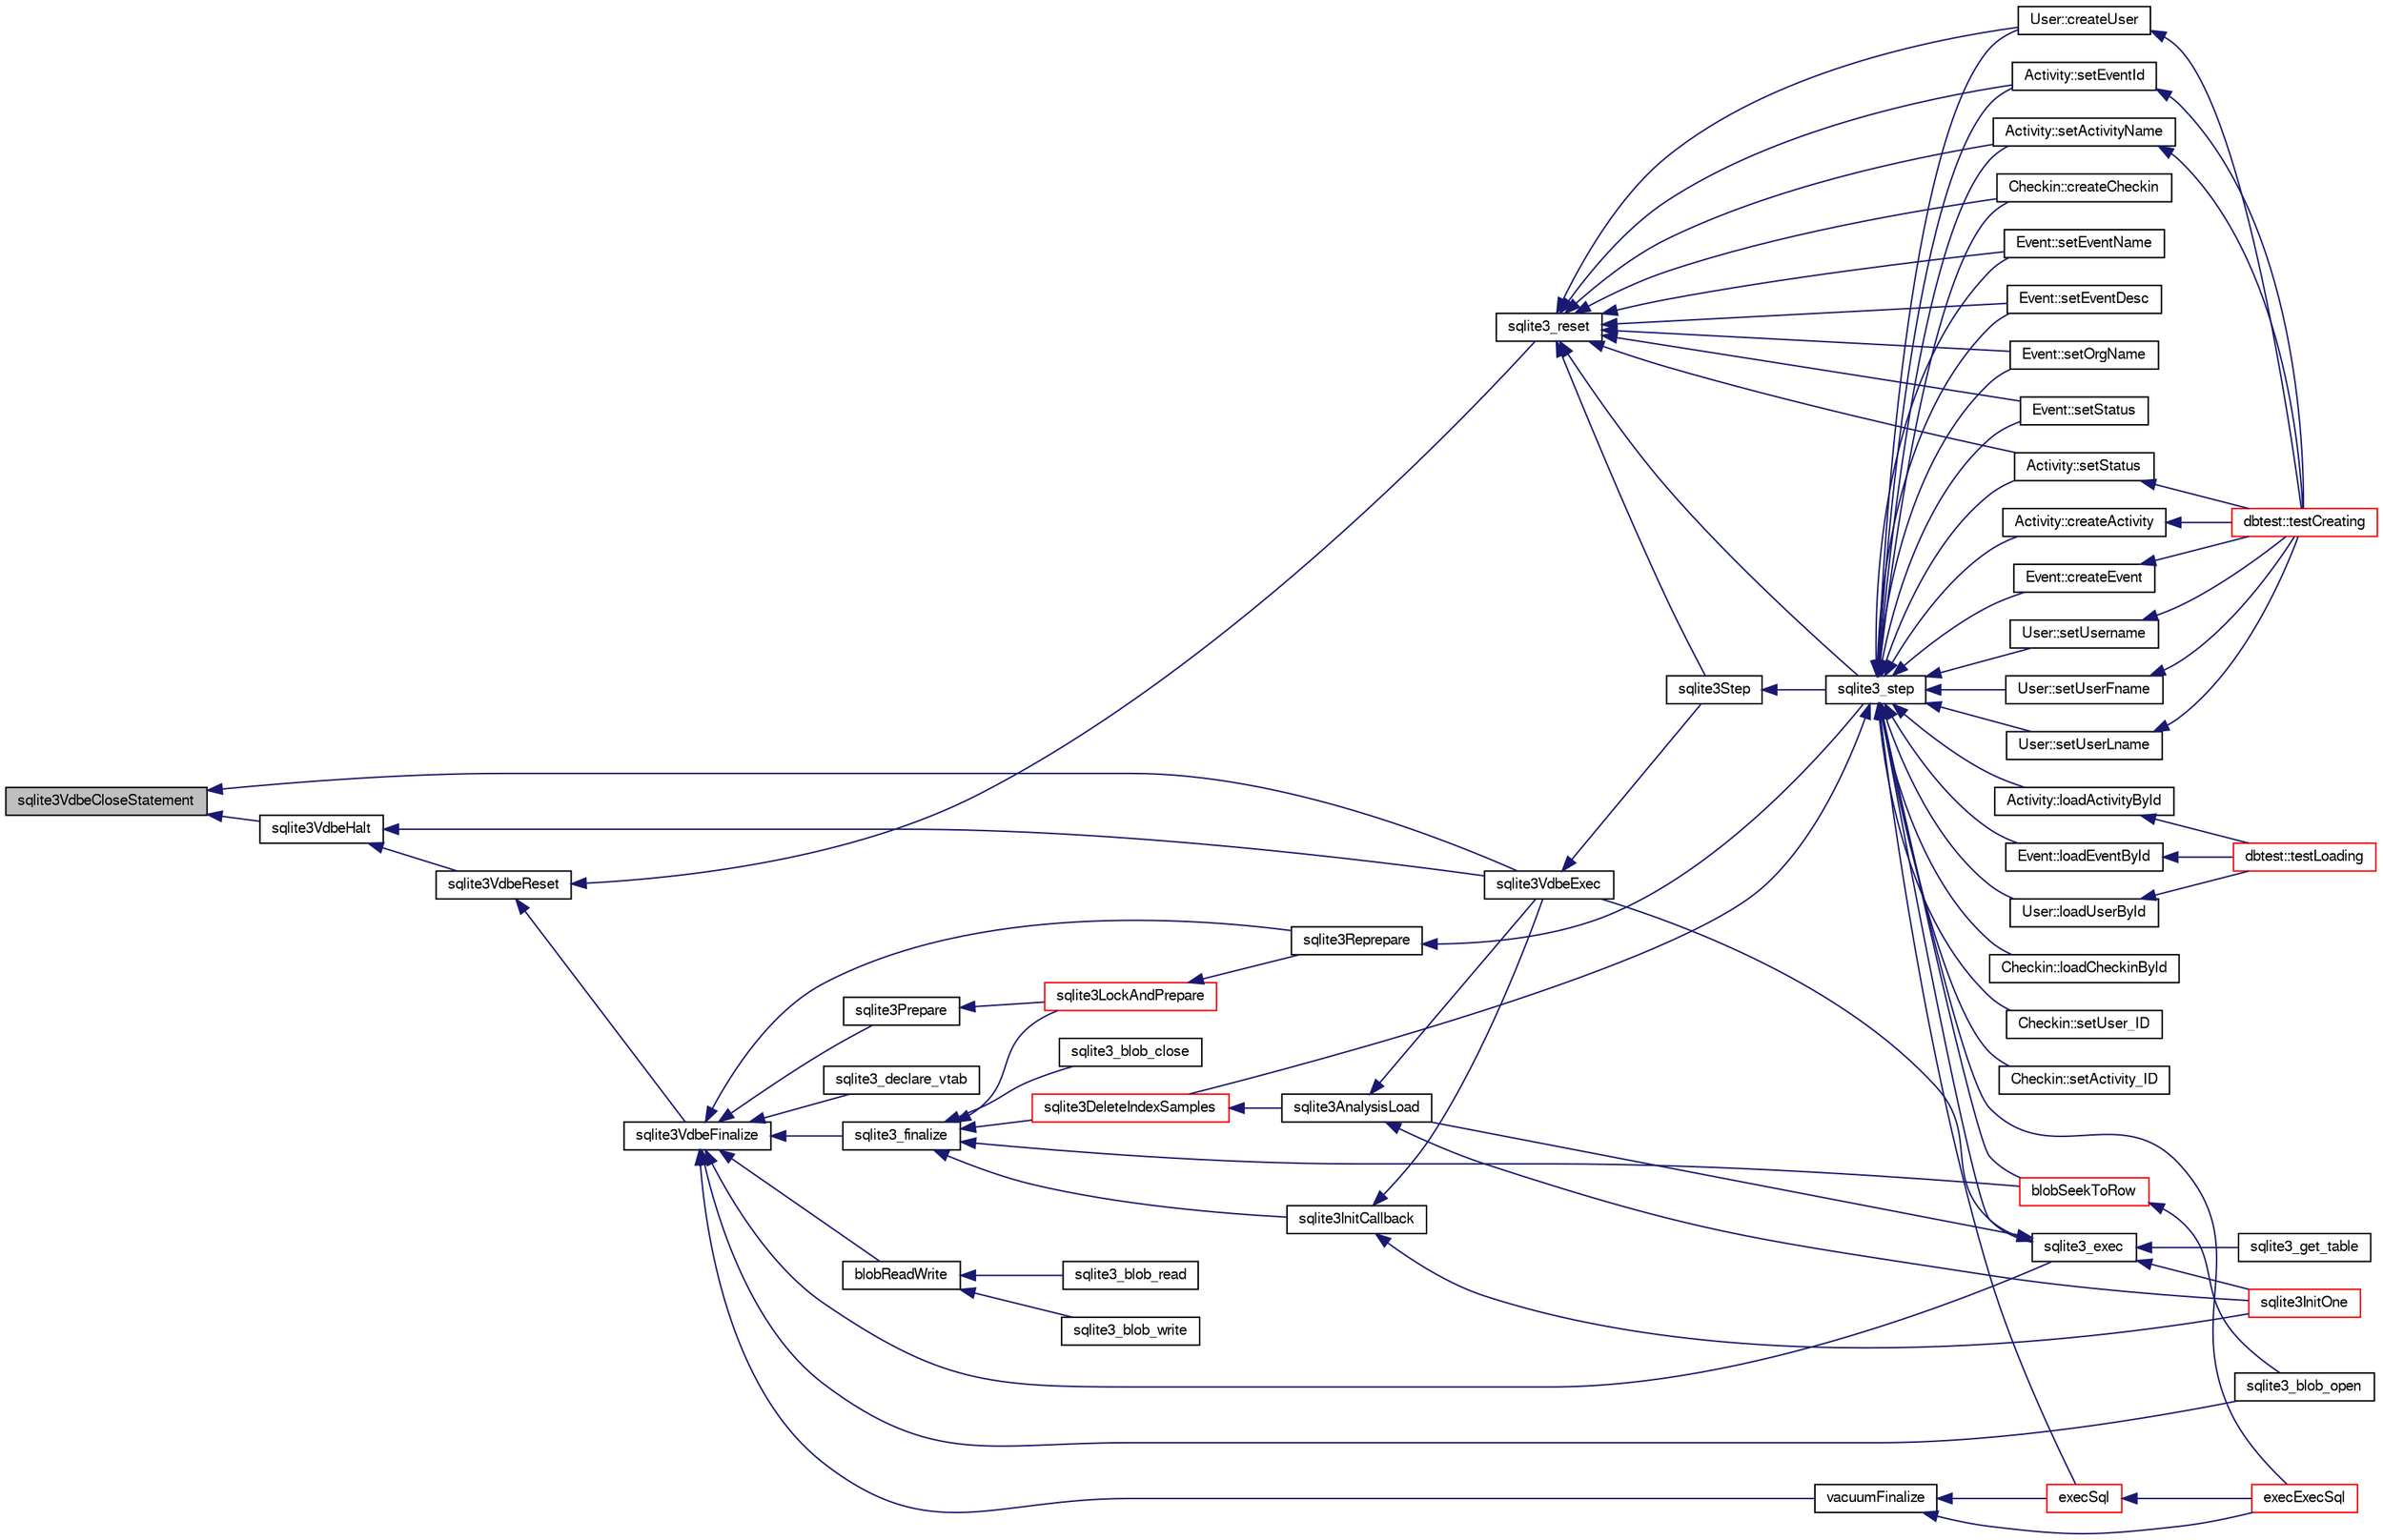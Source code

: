 digraph "sqlite3VdbeCloseStatement"
{
  edge [fontname="FreeSans",fontsize="10",labelfontname="FreeSans",labelfontsize="10"];
  node [fontname="FreeSans",fontsize="10",shape=record];
  rankdir="LR";
  Node747556 [label="sqlite3VdbeCloseStatement",height=0.2,width=0.4,color="black", fillcolor="grey75", style="filled", fontcolor="black"];
  Node747556 -> Node747557 [dir="back",color="midnightblue",fontsize="10",style="solid",fontname="FreeSans"];
  Node747557 [label="sqlite3VdbeHalt",height=0.2,width=0.4,color="black", fillcolor="white", style="filled",URL="$sqlite3_8c.html#a8d1d99703d999190fbc35ecc981cb709"];
  Node747557 -> Node747558 [dir="back",color="midnightblue",fontsize="10",style="solid",fontname="FreeSans"];
  Node747558 [label="sqlite3VdbeReset",height=0.2,width=0.4,color="black", fillcolor="white", style="filled",URL="$sqlite3_8c.html#a315a913742f7267f90d46d41446353b1"];
  Node747558 -> Node747559 [dir="back",color="midnightblue",fontsize="10",style="solid",fontname="FreeSans"];
  Node747559 [label="sqlite3VdbeFinalize",height=0.2,width=0.4,color="black", fillcolor="white", style="filled",URL="$sqlite3_8c.html#af81e0c8d03b71610d3a826469f67bbd4"];
  Node747559 -> Node747560 [dir="back",color="midnightblue",fontsize="10",style="solid",fontname="FreeSans"];
  Node747560 [label="sqlite3_finalize",height=0.2,width=0.4,color="black", fillcolor="white", style="filled",URL="$sqlite3_8h.html#a801195c0f771d40bb4be1e40f3b88945"];
  Node747560 -> Node747561 [dir="back",color="midnightblue",fontsize="10",style="solid",fontname="FreeSans"];
  Node747561 [label="blobSeekToRow",height=0.2,width=0.4,color="red", fillcolor="white", style="filled",URL="$sqlite3_8c.html#afff57e13332b98c8a44a7cebe38962ab"];
  Node747561 -> Node747562 [dir="back",color="midnightblue",fontsize="10",style="solid",fontname="FreeSans"];
  Node747562 [label="sqlite3_blob_open",height=0.2,width=0.4,color="black", fillcolor="white", style="filled",URL="$sqlite3_8h.html#adb8ad839a5bdd62a43785132bc7dd518"];
  Node747560 -> Node747564 [dir="back",color="midnightblue",fontsize="10",style="solid",fontname="FreeSans"];
  Node747564 [label="sqlite3_blob_close",height=0.2,width=0.4,color="black", fillcolor="white", style="filled",URL="$sqlite3_8h.html#a8885ae884821e14e1e4501183c5833d6"];
  Node747560 -> Node747565 [dir="back",color="midnightblue",fontsize="10",style="solid",fontname="FreeSans"];
  Node747565 [label="sqlite3DeleteIndexSamples",height=0.2,width=0.4,color="red", fillcolor="white", style="filled",URL="$sqlite3_8c.html#aaeda0302fbf61397ec009f65bed047ef"];
  Node747565 -> Node747566 [dir="back",color="midnightblue",fontsize="10",style="solid",fontname="FreeSans"];
  Node747566 [label="sqlite3AnalysisLoad",height=0.2,width=0.4,color="black", fillcolor="white", style="filled",URL="$sqlite3_8c.html#a48a2301c27e1d3d68708b9b8761b5a01"];
  Node747566 -> Node747567 [dir="back",color="midnightblue",fontsize="10",style="solid",fontname="FreeSans"];
  Node747567 [label="sqlite3VdbeExec",height=0.2,width=0.4,color="black", fillcolor="white", style="filled",URL="$sqlite3_8c.html#a8ce40a614bdc56719c4d642b1e4dfb21"];
  Node747567 -> Node747568 [dir="back",color="midnightblue",fontsize="10",style="solid",fontname="FreeSans"];
  Node747568 [label="sqlite3Step",height=0.2,width=0.4,color="black", fillcolor="white", style="filled",URL="$sqlite3_8c.html#a3f2872e873e2758a4beedad1d5113554"];
  Node747568 -> Node747569 [dir="back",color="midnightblue",fontsize="10",style="solid",fontname="FreeSans"];
  Node747569 [label="sqlite3_step",height=0.2,width=0.4,color="black", fillcolor="white", style="filled",URL="$sqlite3_8h.html#ac1e491ce36b7471eb28387f7d3c74334"];
  Node747569 -> Node747570 [dir="back",color="midnightblue",fontsize="10",style="solid",fontname="FreeSans"];
  Node747570 [label="Activity::createActivity",height=0.2,width=0.4,color="black", fillcolor="white", style="filled",URL="$classActivity.html#a813cc5e52c14ab49b39014c134e3425b"];
  Node747570 -> Node747571 [dir="back",color="midnightblue",fontsize="10",style="solid",fontname="FreeSans"];
  Node747571 [label="dbtest::testCreating",height=0.2,width=0.4,color="red", fillcolor="white", style="filled",URL="$classdbtest.html#a8193e88a7df657069c8a6bd09c8243b7"];
  Node747569 -> Node747573 [dir="back",color="midnightblue",fontsize="10",style="solid",fontname="FreeSans"];
  Node747573 [label="Activity::loadActivityById",height=0.2,width=0.4,color="black", fillcolor="white", style="filled",URL="$classActivity.html#abe4ffb4f08a47212ebf9013259d9e7fd"];
  Node747573 -> Node747574 [dir="back",color="midnightblue",fontsize="10",style="solid",fontname="FreeSans"];
  Node747574 [label="dbtest::testLoading",height=0.2,width=0.4,color="red", fillcolor="white", style="filled",URL="$classdbtest.html#a6f98d82a2c8e2b9040848763504ddae1"];
  Node747569 -> Node747575 [dir="back",color="midnightblue",fontsize="10",style="solid",fontname="FreeSans"];
  Node747575 [label="Activity::setEventId",height=0.2,width=0.4,color="black", fillcolor="white", style="filled",URL="$classActivity.html#adb1d0fd0d08f473e068f0a4086bfa9ca"];
  Node747575 -> Node747571 [dir="back",color="midnightblue",fontsize="10",style="solid",fontname="FreeSans"];
  Node747569 -> Node747576 [dir="back",color="midnightblue",fontsize="10",style="solid",fontname="FreeSans"];
  Node747576 [label="Activity::setActivityName",height=0.2,width=0.4,color="black", fillcolor="white", style="filled",URL="$classActivity.html#a62dc3737b33915a36086f9dd26d16a81"];
  Node747576 -> Node747571 [dir="back",color="midnightblue",fontsize="10",style="solid",fontname="FreeSans"];
  Node747569 -> Node747577 [dir="back",color="midnightblue",fontsize="10",style="solid",fontname="FreeSans"];
  Node747577 [label="Activity::setStatus",height=0.2,width=0.4,color="black", fillcolor="white", style="filled",URL="$classActivity.html#af618135a7738f4d2a7ee147a8ef912ea"];
  Node747577 -> Node747571 [dir="back",color="midnightblue",fontsize="10",style="solid",fontname="FreeSans"];
  Node747569 -> Node747578 [dir="back",color="midnightblue",fontsize="10",style="solid",fontname="FreeSans"];
  Node747578 [label="Checkin::createCheckin",height=0.2,width=0.4,color="black", fillcolor="white", style="filled",URL="$classCheckin.html#a4e40acdf7fff0e607f6de4f24f3a163c"];
  Node747569 -> Node747579 [dir="back",color="midnightblue",fontsize="10",style="solid",fontname="FreeSans"];
  Node747579 [label="Checkin::loadCheckinById",height=0.2,width=0.4,color="black", fillcolor="white", style="filled",URL="$classCheckin.html#a3461f70ea6c68475225f2a07f78a21e0"];
  Node747569 -> Node747580 [dir="back",color="midnightblue",fontsize="10",style="solid",fontname="FreeSans"];
  Node747580 [label="Checkin::setUser_ID",height=0.2,width=0.4,color="black", fillcolor="white", style="filled",URL="$classCheckin.html#a76ab640f4f912876dbebf183db5359c6"];
  Node747569 -> Node747581 [dir="back",color="midnightblue",fontsize="10",style="solid",fontname="FreeSans"];
  Node747581 [label="Checkin::setActivity_ID",height=0.2,width=0.4,color="black", fillcolor="white", style="filled",URL="$classCheckin.html#ab2ff3ec2604ec73a42af25874a00b232"];
  Node747569 -> Node747582 [dir="back",color="midnightblue",fontsize="10",style="solid",fontname="FreeSans"];
  Node747582 [label="Event::createEvent",height=0.2,width=0.4,color="black", fillcolor="white", style="filled",URL="$classEvent.html#a77adb9f4a46ffb32c2d931f0691f5903"];
  Node747582 -> Node747571 [dir="back",color="midnightblue",fontsize="10",style="solid",fontname="FreeSans"];
  Node747569 -> Node747583 [dir="back",color="midnightblue",fontsize="10",style="solid",fontname="FreeSans"];
  Node747583 [label="Event::loadEventById",height=0.2,width=0.4,color="black", fillcolor="white", style="filled",URL="$classEvent.html#afa66cea33f722dbeecb69cc98fdea055"];
  Node747583 -> Node747574 [dir="back",color="midnightblue",fontsize="10",style="solid",fontname="FreeSans"];
  Node747569 -> Node747584 [dir="back",color="midnightblue",fontsize="10",style="solid",fontname="FreeSans"];
  Node747584 [label="Event::setEventName",height=0.2,width=0.4,color="black", fillcolor="white", style="filled",URL="$classEvent.html#a10596b6ca077df05184e30d62b08729d"];
  Node747569 -> Node747585 [dir="back",color="midnightblue",fontsize="10",style="solid",fontname="FreeSans"];
  Node747585 [label="Event::setEventDesc",height=0.2,width=0.4,color="black", fillcolor="white", style="filled",URL="$classEvent.html#ae36b8377dcae792f1c5c4726024c981b"];
  Node747569 -> Node747586 [dir="back",color="midnightblue",fontsize="10",style="solid",fontname="FreeSans"];
  Node747586 [label="Event::setOrgName",height=0.2,width=0.4,color="black", fillcolor="white", style="filled",URL="$classEvent.html#a19aac0f776bd764563a54977656cf680"];
  Node747569 -> Node747587 [dir="back",color="midnightblue",fontsize="10",style="solid",fontname="FreeSans"];
  Node747587 [label="Event::setStatus",height=0.2,width=0.4,color="black", fillcolor="white", style="filled",URL="$classEvent.html#ab0a6b9285af0f4172eb841e2b80f8972"];
  Node747569 -> Node747561 [dir="back",color="midnightblue",fontsize="10",style="solid",fontname="FreeSans"];
  Node747569 -> Node747565 [dir="back",color="midnightblue",fontsize="10",style="solid",fontname="FreeSans"];
  Node747569 -> Node747588 [dir="back",color="midnightblue",fontsize="10",style="solid",fontname="FreeSans"];
  Node747588 [label="sqlite3_exec",height=0.2,width=0.4,color="black", fillcolor="white", style="filled",URL="$sqlite3_8h.html#a97487ec8150e0bcc8fa392ab8f0e24db"];
  Node747588 -> Node747567 [dir="back",color="midnightblue",fontsize="10",style="solid",fontname="FreeSans"];
  Node747588 -> Node747566 [dir="back",color="midnightblue",fontsize="10",style="solid",fontname="FreeSans"];
  Node747588 -> Node747589 [dir="back",color="midnightblue",fontsize="10",style="solid",fontname="FreeSans"];
  Node747589 [label="sqlite3InitOne",height=0.2,width=0.4,color="red", fillcolor="white", style="filled",URL="$sqlite3_8c.html#ac4318b25df65269906b0379251fe9b85"];
  Node747588 -> Node747690 [dir="back",color="midnightblue",fontsize="10",style="solid",fontname="FreeSans"];
  Node747690 [label="sqlite3_get_table",height=0.2,width=0.4,color="black", fillcolor="white", style="filled",URL="$sqlite3_8h.html#a5effeac4e12df57beaa35c5be1f61579"];
  Node747569 -> Node747691 [dir="back",color="midnightblue",fontsize="10",style="solid",fontname="FreeSans"];
  Node747691 [label="execSql",height=0.2,width=0.4,color="red", fillcolor="white", style="filled",URL="$sqlite3_8c.html#a7d16651b98a110662f4c265eff0246cb"];
  Node747691 -> Node747692 [dir="back",color="midnightblue",fontsize="10",style="solid",fontname="FreeSans"];
  Node747692 [label="execExecSql",height=0.2,width=0.4,color="red", fillcolor="white", style="filled",URL="$sqlite3_8c.html#ac1be09a6c047f21133d16378d301e0d4"];
  Node747569 -> Node747692 [dir="back",color="midnightblue",fontsize="10",style="solid",fontname="FreeSans"];
  Node747569 -> Node747694 [dir="back",color="midnightblue",fontsize="10",style="solid",fontname="FreeSans"];
  Node747694 [label="User::createUser",height=0.2,width=0.4,color="black", fillcolor="white", style="filled",URL="$classUser.html#a22ed673939e8cc0a136130b809bba513"];
  Node747694 -> Node747571 [dir="back",color="midnightblue",fontsize="10",style="solid",fontname="FreeSans"];
  Node747569 -> Node747695 [dir="back",color="midnightblue",fontsize="10",style="solid",fontname="FreeSans"];
  Node747695 [label="User::loadUserById",height=0.2,width=0.4,color="black", fillcolor="white", style="filled",URL="$classUser.html#a863377665b7fb83c5547dcf9727f5092"];
  Node747695 -> Node747574 [dir="back",color="midnightblue",fontsize="10",style="solid",fontname="FreeSans"];
  Node747569 -> Node747696 [dir="back",color="midnightblue",fontsize="10",style="solid",fontname="FreeSans"];
  Node747696 [label="User::setUsername",height=0.2,width=0.4,color="black", fillcolor="white", style="filled",URL="$classUser.html#aa0497022a136cb78de785b0a39ae60b1"];
  Node747696 -> Node747571 [dir="back",color="midnightblue",fontsize="10",style="solid",fontname="FreeSans"];
  Node747569 -> Node747697 [dir="back",color="midnightblue",fontsize="10",style="solid",fontname="FreeSans"];
  Node747697 [label="User::setUserFname",height=0.2,width=0.4,color="black", fillcolor="white", style="filled",URL="$classUser.html#a72657eb55cd0ca437b4841a43f19912f"];
  Node747697 -> Node747571 [dir="back",color="midnightblue",fontsize="10",style="solid",fontname="FreeSans"];
  Node747569 -> Node747698 [dir="back",color="midnightblue",fontsize="10",style="solid",fontname="FreeSans"];
  Node747698 [label="User::setUserLname",height=0.2,width=0.4,color="black", fillcolor="white", style="filled",URL="$classUser.html#aa25973387e5afe1aa6f60dd6545e33b5"];
  Node747698 -> Node747571 [dir="back",color="midnightblue",fontsize="10",style="solid",fontname="FreeSans"];
  Node747566 -> Node747589 [dir="back",color="midnightblue",fontsize="10",style="solid",fontname="FreeSans"];
  Node747560 -> Node747755 [dir="back",color="midnightblue",fontsize="10",style="solid",fontname="FreeSans"];
  Node747755 [label="sqlite3InitCallback",height=0.2,width=0.4,color="black", fillcolor="white", style="filled",URL="$sqlite3_8c.html#a5183ff3c8b5311c7332250013ee018b3"];
  Node747755 -> Node747567 [dir="back",color="midnightblue",fontsize="10",style="solid",fontname="FreeSans"];
  Node747755 -> Node747589 [dir="back",color="midnightblue",fontsize="10",style="solid",fontname="FreeSans"];
  Node747560 -> Node747752 [dir="back",color="midnightblue",fontsize="10",style="solid",fontname="FreeSans"];
  Node747752 [label="sqlite3LockAndPrepare",height=0.2,width=0.4,color="red", fillcolor="white", style="filled",URL="$sqlite3_8c.html#a5db1ec5589aa2b02c6d979211a8789bd"];
  Node747752 -> Node747753 [dir="back",color="midnightblue",fontsize="10",style="solid",fontname="FreeSans"];
  Node747753 [label="sqlite3Reprepare",height=0.2,width=0.4,color="black", fillcolor="white", style="filled",URL="$sqlite3_8c.html#a7e2f7299cc947d07e782f6ac561fa937"];
  Node747753 -> Node747569 [dir="back",color="midnightblue",fontsize="10",style="solid",fontname="FreeSans"];
  Node747559 -> Node747562 [dir="back",color="midnightblue",fontsize="10",style="solid",fontname="FreeSans"];
  Node747559 -> Node747813 [dir="back",color="midnightblue",fontsize="10",style="solid",fontname="FreeSans"];
  Node747813 [label="blobReadWrite",height=0.2,width=0.4,color="black", fillcolor="white", style="filled",URL="$sqlite3_8c.html#a6c1d57e4337ee1b8655215c06dea4046"];
  Node747813 -> Node747814 [dir="back",color="midnightblue",fontsize="10",style="solid",fontname="FreeSans"];
  Node747814 [label="sqlite3_blob_read",height=0.2,width=0.4,color="black", fillcolor="white", style="filled",URL="$sqlite3_8h.html#ae63f397da378931a64a597069ce3532a"];
  Node747813 -> Node747815 [dir="back",color="midnightblue",fontsize="10",style="solid",fontname="FreeSans"];
  Node747815 [label="sqlite3_blob_write",height=0.2,width=0.4,color="black", fillcolor="white", style="filled",URL="$sqlite3_8h.html#a0dd24c2ce4bfd36279ed96e8266b1d87"];
  Node747559 -> Node747588 [dir="back",color="midnightblue",fontsize="10",style="solid",fontname="FreeSans"];
  Node747559 -> Node747751 [dir="back",color="midnightblue",fontsize="10",style="solid",fontname="FreeSans"];
  Node747751 [label="sqlite3Prepare",height=0.2,width=0.4,color="black", fillcolor="white", style="filled",URL="$sqlite3_8c.html#acb25890858d0bf4b12eb7aae569f0c7b"];
  Node747751 -> Node747752 [dir="back",color="midnightblue",fontsize="10",style="solid",fontname="FreeSans"];
  Node747559 -> Node747753 [dir="back",color="midnightblue",fontsize="10",style="solid",fontname="FreeSans"];
  Node747559 -> Node747816 [dir="back",color="midnightblue",fontsize="10",style="solid",fontname="FreeSans"];
  Node747816 [label="vacuumFinalize",height=0.2,width=0.4,color="black", fillcolor="white", style="filled",URL="$sqlite3_8c.html#a632db76c46aca8f067d585295d2ada31"];
  Node747816 -> Node747691 [dir="back",color="midnightblue",fontsize="10",style="solid",fontname="FreeSans"];
  Node747816 -> Node747692 [dir="back",color="midnightblue",fontsize="10",style="solid",fontname="FreeSans"];
  Node747559 -> Node747760 [dir="back",color="midnightblue",fontsize="10",style="solid",fontname="FreeSans"];
  Node747760 [label="sqlite3_declare_vtab",height=0.2,width=0.4,color="black", fillcolor="white", style="filled",URL="$sqlite3_8h.html#a65393c41da76ae1470a7c7f4b4aca600"];
  Node747558 -> Node747817 [dir="back",color="midnightblue",fontsize="10",style="solid",fontname="FreeSans"];
  Node747817 [label="sqlite3_reset",height=0.2,width=0.4,color="black", fillcolor="white", style="filled",URL="$sqlite3_8h.html#a758efebc2e95694959ab0e74b397984c"];
  Node747817 -> Node747575 [dir="back",color="midnightblue",fontsize="10",style="solid",fontname="FreeSans"];
  Node747817 -> Node747576 [dir="back",color="midnightblue",fontsize="10",style="solid",fontname="FreeSans"];
  Node747817 -> Node747577 [dir="back",color="midnightblue",fontsize="10",style="solid",fontname="FreeSans"];
  Node747817 -> Node747578 [dir="back",color="midnightblue",fontsize="10",style="solid",fontname="FreeSans"];
  Node747817 -> Node747584 [dir="back",color="midnightblue",fontsize="10",style="solid",fontname="FreeSans"];
  Node747817 -> Node747585 [dir="back",color="midnightblue",fontsize="10",style="solid",fontname="FreeSans"];
  Node747817 -> Node747586 [dir="back",color="midnightblue",fontsize="10",style="solid",fontname="FreeSans"];
  Node747817 -> Node747587 [dir="back",color="midnightblue",fontsize="10",style="solid",fontname="FreeSans"];
  Node747817 -> Node747568 [dir="back",color="midnightblue",fontsize="10",style="solid",fontname="FreeSans"];
  Node747817 -> Node747569 [dir="back",color="midnightblue",fontsize="10",style="solid",fontname="FreeSans"];
  Node747817 -> Node747694 [dir="back",color="midnightblue",fontsize="10",style="solid",fontname="FreeSans"];
  Node747557 -> Node747567 [dir="back",color="midnightblue",fontsize="10",style="solid",fontname="FreeSans"];
  Node747556 -> Node747567 [dir="back",color="midnightblue",fontsize="10",style="solid",fontname="FreeSans"];
}
